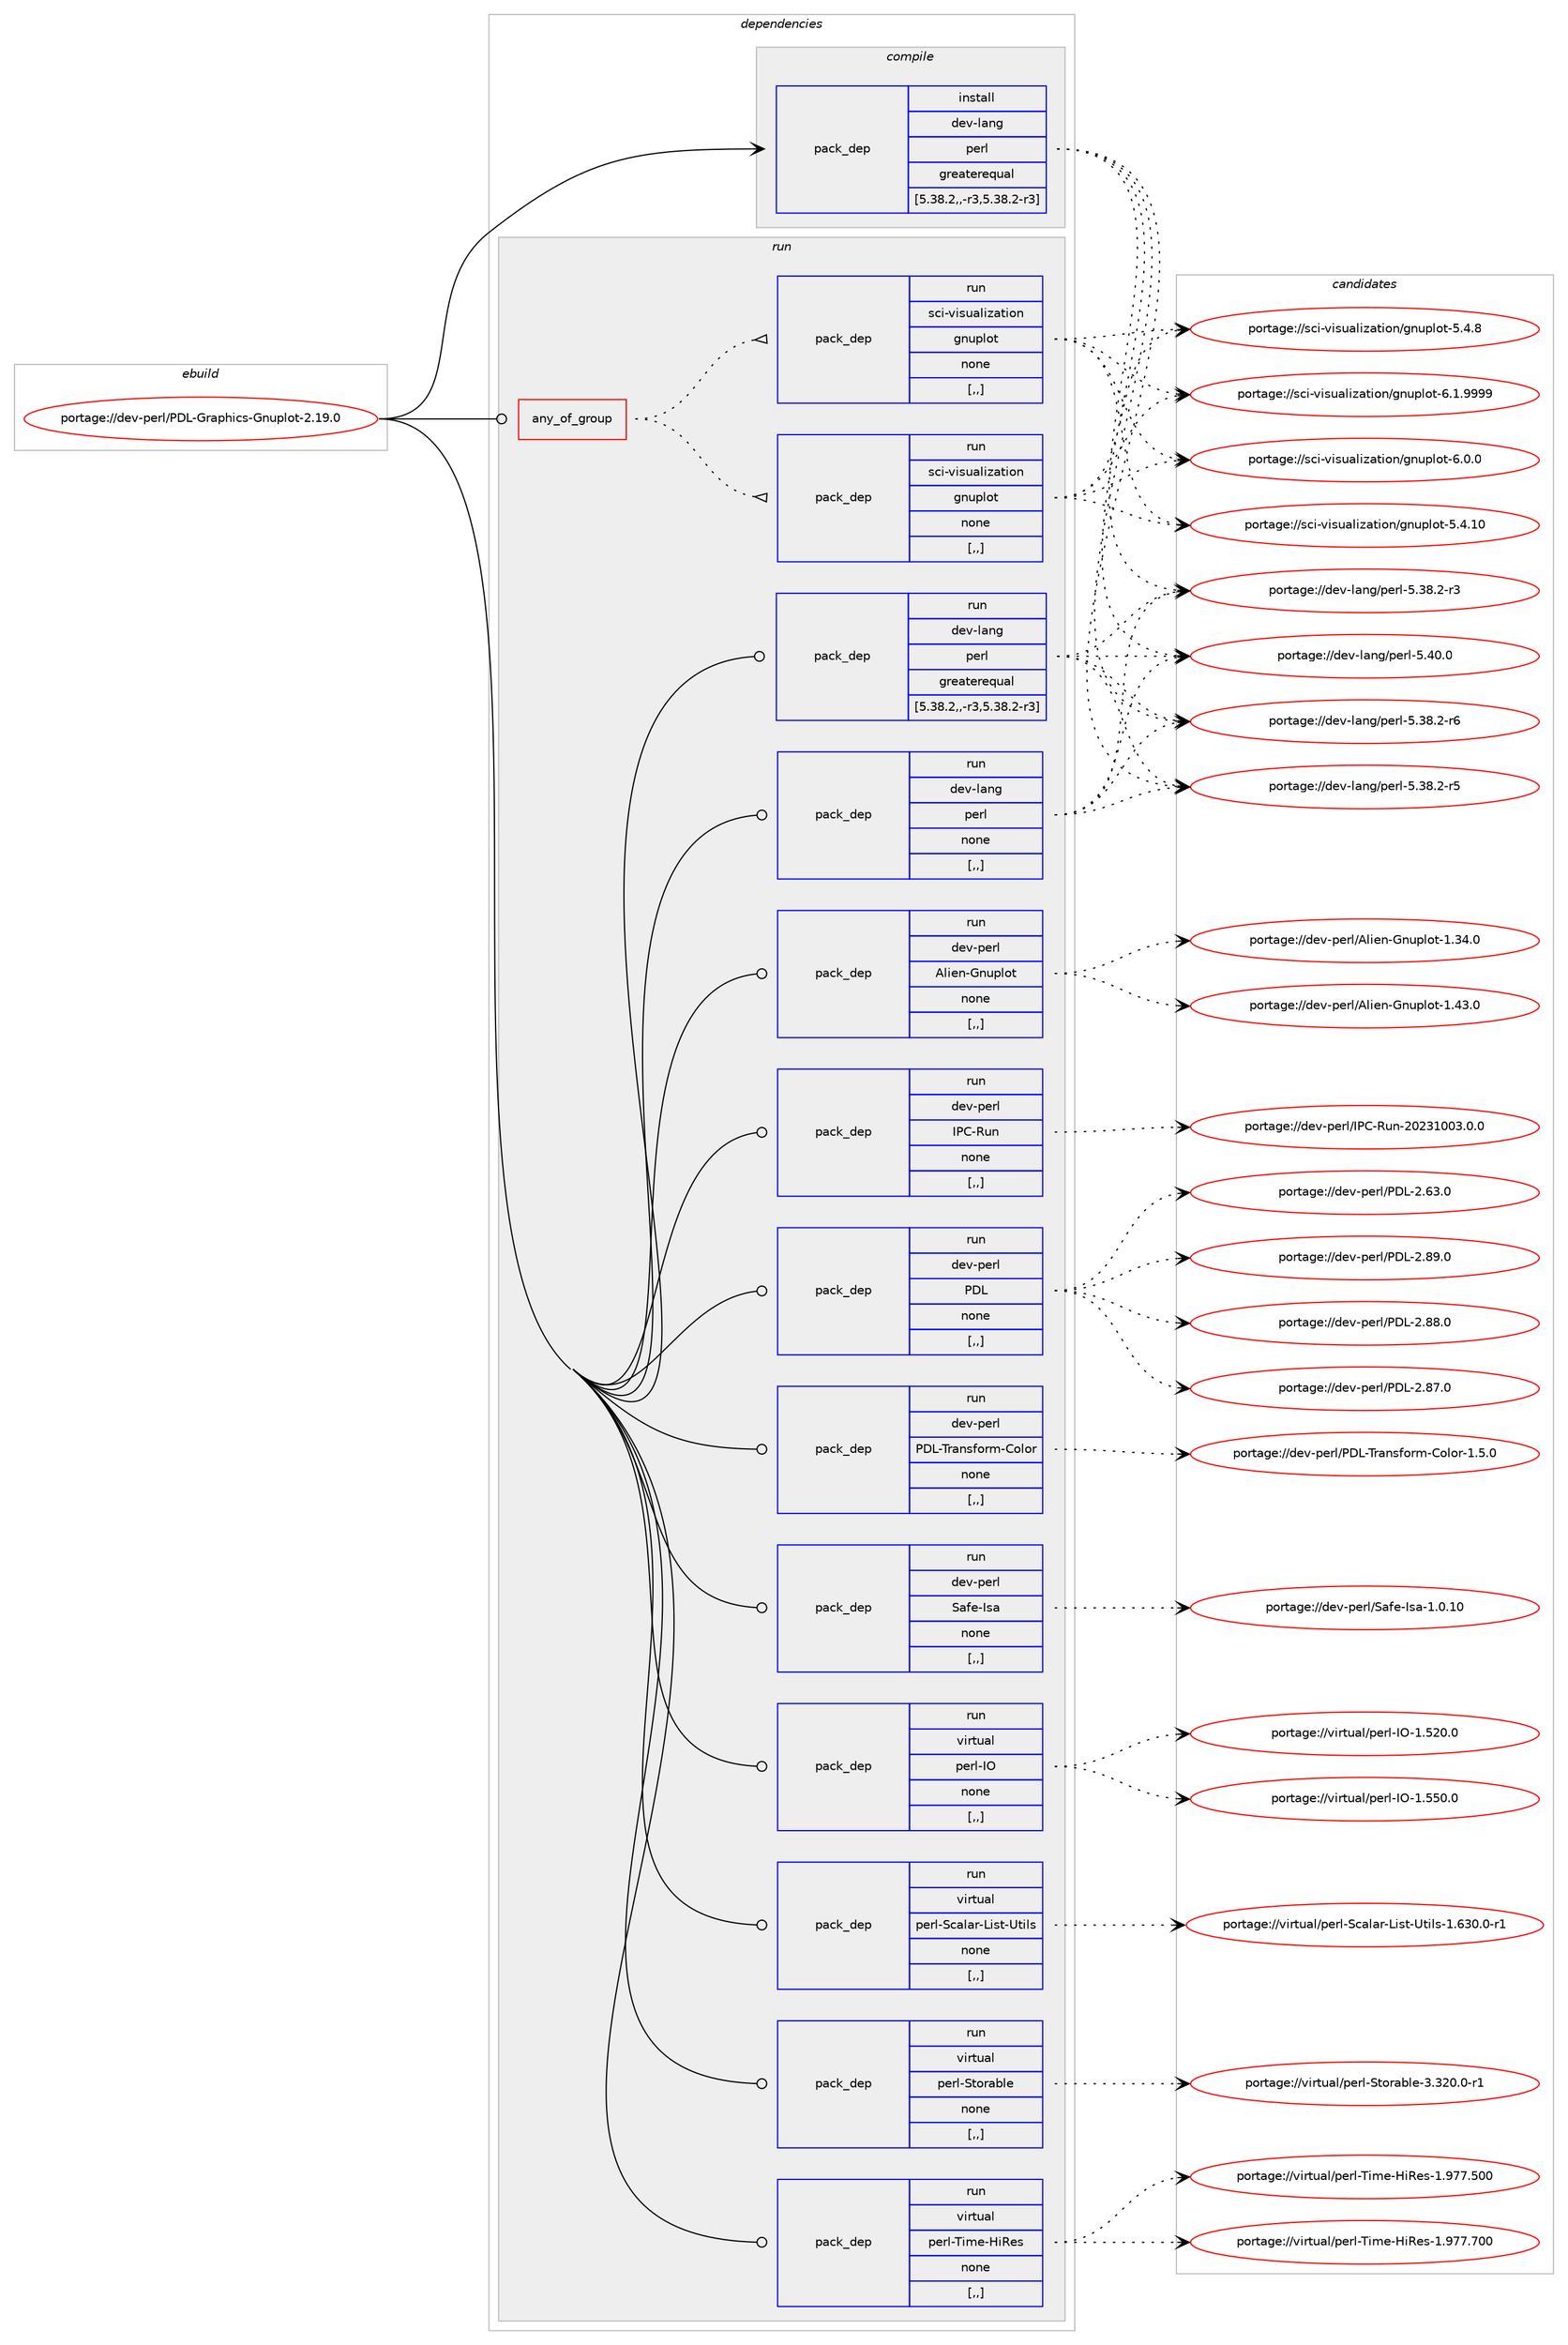 digraph prolog {

# *************
# Graph options
# *************

newrank=true;
concentrate=true;
compound=true;
graph [rankdir=LR,fontname=Helvetica,fontsize=10,ranksep=1.5];#, ranksep=2.5, nodesep=0.2];
edge  [arrowhead=vee];
node  [fontname=Helvetica,fontsize=10];

# **********
# The ebuild
# **********

subgraph cluster_leftcol {
color=gray;
label=<<i>ebuild</i>>;
id [label="portage://dev-perl/PDL-Graphics-Gnuplot-2.19.0", color=red, width=4, href="../dev-perl/PDL-Graphics-Gnuplot-2.19.0.svg"];
}

# ****************
# The dependencies
# ****************

subgraph cluster_midcol {
color=gray;
label=<<i>dependencies</i>>;
subgraph cluster_compile {
fillcolor="#eeeeee";
style=filled;
label=<<i>compile</i>>;
subgraph pack104115 {
dependency135390 [label=<<TABLE BORDER="0" CELLBORDER="1" CELLSPACING="0" CELLPADDING="4" WIDTH="220"><TR><TD ROWSPAN="6" CELLPADDING="30">pack_dep</TD></TR><TR><TD WIDTH="110">install</TD></TR><TR><TD>dev-lang</TD></TR><TR><TD>perl</TD></TR><TR><TD>greaterequal</TD></TR><TR><TD>[5.38.2,,-r3,5.38.2-r3]</TD></TR></TABLE>>, shape=none, color=blue];
}
id:e -> dependency135390:w [weight=20,style="solid",arrowhead="vee"];
}
subgraph cluster_compileandrun {
fillcolor="#eeeeee";
style=filled;
label=<<i>compile and run</i>>;
}
subgraph cluster_run {
fillcolor="#eeeeee";
style=filled;
label=<<i>run</i>>;
subgraph any1083 {
dependency135391 [label=<<TABLE BORDER="0" CELLBORDER="1" CELLSPACING="0" CELLPADDING="4"><TR><TD CELLPADDING="10">any_of_group</TD></TR></TABLE>>, shape=none, color=red];subgraph pack104116 {
dependency135392 [label=<<TABLE BORDER="0" CELLBORDER="1" CELLSPACING="0" CELLPADDING="4" WIDTH="220"><TR><TD ROWSPAN="6" CELLPADDING="30">pack_dep</TD></TR><TR><TD WIDTH="110">run</TD></TR><TR><TD>sci-visualization</TD></TR><TR><TD>gnuplot</TD></TR><TR><TD>none</TD></TR><TR><TD>[,,]</TD></TR></TABLE>>, shape=none, color=blue];
}
dependency135391:e -> dependency135392:w [weight=20,style="dotted",arrowhead="oinv"];
subgraph pack104117 {
dependency135393 [label=<<TABLE BORDER="0" CELLBORDER="1" CELLSPACING="0" CELLPADDING="4" WIDTH="220"><TR><TD ROWSPAN="6" CELLPADDING="30">pack_dep</TD></TR><TR><TD WIDTH="110">run</TD></TR><TR><TD>sci-visualization</TD></TR><TR><TD>gnuplot</TD></TR><TR><TD>none</TD></TR><TR><TD>[,,]</TD></TR></TABLE>>, shape=none, color=blue];
}
dependency135391:e -> dependency135393:w [weight=20,style="dotted",arrowhead="oinv"];
}
id:e -> dependency135391:w [weight=20,style="solid",arrowhead="odot"];
subgraph pack104118 {
dependency135394 [label=<<TABLE BORDER="0" CELLBORDER="1" CELLSPACING="0" CELLPADDING="4" WIDTH="220"><TR><TD ROWSPAN="6" CELLPADDING="30">pack_dep</TD></TR><TR><TD WIDTH="110">run</TD></TR><TR><TD>dev-lang</TD></TR><TR><TD>perl</TD></TR><TR><TD>greaterequal</TD></TR><TR><TD>[5.38.2,,-r3,5.38.2-r3]</TD></TR></TABLE>>, shape=none, color=blue];
}
id:e -> dependency135394:w [weight=20,style="solid",arrowhead="odot"];
subgraph pack104119 {
dependency135395 [label=<<TABLE BORDER="0" CELLBORDER="1" CELLSPACING="0" CELLPADDING="4" WIDTH="220"><TR><TD ROWSPAN="6" CELLPADDING="30">pack_dep</TD></TR><TR><TD WIDTH="110">run</TD></TR><TR><TD>dev-lang</TD></TR><TR><TD>perl</TD></TR><TR><TD>none</TD></TR><TR><TD>[,,]</TD></TR></TABLE>>, shape=none, color=blue];
}
id:e -> dependency135395:w [weight=20,style="solid",arrowhead="odot"];
subgraph pack104120 {
dependency135396 [label=<<TABLE BORDER="0" CELLBORDER="1" CELLSPACING="0" CELLPADDING="4" WIDTH="220"><TR><TD ROWSPAN="6" CELLPADDING="30">pack_dep</TD></TR><TR><TD WIDTH="110">run</TD></TR><TR><TD>dev-perl</TD></TR><TR><TD>Alien-Gnuplot</TD></TR><TR><TD>none</TD></TR><TR><TD>[,,]</TD></TR></TABLE>>, shape=none, color=blue];
}
id:e -> dependency135396:w [weight=20,style="solid",arrowhead="odot"];
subgraph pack104121 {
dependency135397 [label=<<TABLE BORDER="0" CELLBORDER="1" CELLSPACING="0" CELLPADDING="4" WIDTH="220"><TR><TD ROWSPAN="6" CELLPADDING="30">pack_dep</TD></TR><TR><TD WIDTH="110">run</TD></TR><TR><TD>dev-perl</TD></TR><TR><TD>IPC-Run</TD></TR><TR><TD>none</TD></TR><TR><TD>[,,]</TD></TR></TABLE>>, shape=none, color=blue];
}
id:e -> dependency135397:w [weight=20,style="solid",arrowhead="odot"];
subgraph pack104122 {
dependency135398 [label=<<TABLE BORDER="0" CELLBORDER="1" CELLSPACING="0" CELLPADDING="4" WIDTH="220"><TR><TD ROWSPAN="6" CELLPADDING="30">pack_dep</TD></TR><TR><TD WIDTH="110">run</TD></TR><TR><TD>dev-perl</TD></TR><TR><TD>PDL</TD></TR><TR><TD>none</TD></TR><TR><TD>[,,]</TD></TR></TABLE>>, shape=none, color=blue];
}
id:e -> dependency135398:w [weight=20,style="solid",arrowhead="odot"];
subgraph pack104123 {
dependency135399 [label=<<TABLE BORDER="0" CELLBORDER="1" CELLSPACING="0" CELLPADDING="4" WIDTH="220"><TR><TD ROWSPAN="6" CELLPADDING="30">pack_dep</TD></TR><TR><TD WIDTH="110">run</TD></TR><TR><TD>dev-perl</TD></TR><TR><TD>PDL-Transform-Color</TD></TR><TR><TD>none</TD></TR><TR><TD>[,,]</TD></TR></TABLE>>, shape=none, color=blue];
}
id:e -> dependency135399:w [weight=20,style="solid",arrowhead="odot"];
subgraph pack104124 {
dependency135400 [label=<<TABLE BORDER="0" CELLBORDER="1" CELLSPACING="0" CELLPADDING="4" WIDTH="220"><TR><TD ROWSPAN="6" CELLPADDING="30">pack_dep</TD></TR><TR><TD WIDTH="110">run</TD></TR><TR><TD>dev-perl</TD></TR><TR><TD>Safe-Isa</TD></TR><TR><TD>none</TD></TR><TR><TD>[,,]</TD></TR></TABLE>>, shape=none, color=blue];
}
id:e -> dependency135400:w [weight=20,style="solid",arrowhead="odot"];
subgraph pack104125 {
dependency135401 [label=<<TABLE BORDER="0" CELLBORDER="1" CELLSPACING="0" CELLPADDING="4" WIDTH="220"><TR><TD ROWSPAN="6" CELLPADDING="30">pack_dep</TD></TR><TR><TD WIDTH="110">run</TD></TR><TR><TD>virtual</TD></TR><TR><TD>perl-IO</TD></TR><TR><TD>none</TD></TR><TR><TD>[,,]</TD></TR></TABLE>>, shape=none, color=blue];
}
id:e -> dependency135401:w [weight=20,style="solid",arrowhead="odot"];
subgraph pack104126 {
dependency135402 [label=<<TABLE BORDER="0" CELLBORDER="1" CELLSPACING="0" CELLPADDING="4" WIDTH="220"><TR><TD ROWSPAN="6" CELLPADDING="30">pack_dep</TD></TR><TR><TD WIDTH="110">run</TD></TR><TR><TD>virtual</TD></TR><TR><TD>perl-Scalar-List-Utils</TD></TR><TR><TD>none</TD></TR><TR><TD>[,,]</TD></TR></TABLE>>, shape=none, color=blue];
}
id:e -> dependency135402:w [weight=20,style="solid",arrowhead="odot"];
subgraph pack104127 {
dependency135403 [label=<<TABLE BORDER="0" CELLBORDER="1" CELLSPACING="0" CELLPADDING="4" WIDTH="220"><TR><TD ROWSPAN="6" CELLPADDING="30">pack_dep</TD></TR><TR><TD WIDTH="110">run</TD></TR><TR><TD>virtual</TD></TR><TR><TD>perl-Storable</TD></TR><TR><TD>none</TD></TR><TR><TD>[,,]</TD></TR></TABLE>>, shape=none, color=blue];
}
id:e -> dependency135403:w [weight=20,style="solid",arrowhead="odot"];
subgraph pack104128 {
dependency135404 [label=<<TABLE BORDER="0" CELLBORDER="1" CELLSPACING="0" CELLPADDING="4" WIDTH="220"><TR><TD ROWSPAN="6" CELLPADDING="30">pack_dep</TD></TR><TR><TD WIDTH="110">run</TD></TR><TR><TD>virtual</TD></TR><TR><TD>perl-Time-HiRes</TD></TR><TR><TD>none</TD></TR><TR><TD>[,,]</TD></TR></TABLE>>, shape=none, color=blue];
}
id:e -> dependency135404:w [weight=20,style="solid",arrowhead="odot"];
}
}

# **************
# The candidates
# **************

subgraph cluster_choices {
rank=same;
color=gray;
label=<<i>candidates</i>>;

subgraph choice104115 {
color=black;
nodesep=1;
choice10010111845108971101034711210111410845534652484648 [label="portage://dev-lang/perl-5.40.0", color=red, width=4,href="../dev-lang/perl-5.40.0.svg"];
choice100101118451089711010347112101114108455346515646504511454 [label="portage://dev-lang/perl-5.38.2-r6", color=red, width=4,href="../dev-lang/perl-5.38.2-r6.svg"];
choice100101118451089711010347112101114108455346515646504511453 [label="portage://dev-lang/perl-5.38.2-r5", color=red, width=4,href="../dev-lang/perl-5.38.2-r5.svg"];
choice100101118451089711010347112101114108455346515646504511451 [label="portage://dev-lang/perl-5.38.2-r3", color=red, width=4,href="../dev-lang/perl-5.38.2-r3.svg"];
dependency135390:e -> choice10010111845108971101034711210111410845534652484648:w [style=dotted,weight="100"];
dependency135390:e -> choice100101118451089711010347112101114108455346515646504511454:w [style=dotted,weight="100"];
dependency135390:e -> choice100101118451089711010347112101114108455346515646504511453:w [style=dotted,weight="100"];
dependency135390:e -> choice100101118451089711010347112101114108455346515646504511451:w [style=dotted,weight="100"];
}
subgraph choice104116 {
color=black;
nodesep=1;
choice1159910545118105115117971081051229711610511111047103110117112108111116455446494657575757 [label="portage://sci-visualization/gnuplot-6.1.9999", color=red, width=4,href="../sci-visualization/gnuplot-6.1.9999.svg"];
choice1159910545118105115117971081051229711610511111047103110117112108111116455446484648 [label="portage://sci-visualization/gnuplot-6.0.0", color=red, width=4,href="../sci-visualization/gnuplot-6.0.0.svg"];
choice115991054511810511511797108105122971161051111104710311011711210811111645534652464948 [label="portage://sci-visualization/gnuplot-5.4.10", color=red, width=4,href="../sci-visualization/gnuplot-5.4.10.svg"];
choice1159910545118105115117971081051229711610511111047103110117112108111116455346524656 [label="portage://sci-visualization/gnuplot-5.4.8", color=red, width=4,href="../sci-visualization/gnuplot-5.4.8.svg"];
dependency135392:e -> choice1159910545118105115117971081051229711610511111047103110117112108111116455446494657575757:w [style=dotted,weight="100"];
dependency135392:e -> choice1159910545118105115117971081051229711610511111047103110117112108111116455446484648:w [style=dotted,weight="100"];
dependency135392:e -> choice115991054511810511511797108105122971161051111104710311011711210811111645534652464948:w [style=dotted,weight="100"];
dependency135392:e -> choice1159910545118105115117971081051229711610511111047103110117112108111116455346524656:w [style=dotted,weight="100"];
}
subgraph choice104117 {
color=black;
nodesep=1;
choice1159910545118105115117971081051229711610511111047103110117112108111116455446494657575757 [label="portage://sci-visualization/gnuplot-6.1.9999", color=red, width=4,href="../sci-visualization/gnuplot-6.1.9999.svg"];
choice1159910545118105115117971081051229711610511111047103110117112108111116455446484648 [label="portage://sci-visualization/gnuplot-6.0.0", color=red, width=4,href="../sci-visualization/gnuplot-6.0.0.svg"];
choice115991054511810511511797108105122971161051111104710311011711210811111645534652464948 [label="portage://sci-visualization/gnuplot-5.4.10", color=red, width=4,href="../sci-visualization/gnuplot-5.4.10.svg"];
choice1159910545118105115117971081051229711610511111047103110117112108111116455346524656 [label="portage://sci-visualization/gnuplot-5.4.8", color=red, width=4,href="../sci-visualization/gnuplot-5.4.8.svg"];
dependency135393:e -> choice1159910545118105115117971081051229711610511111047103110117112108111116455446494657575757:w [style=dotted,weight="100"];
dependency135393:e -> choice1159910545118105115117971081051229711610511111047103110117112108111116455446484648:w [style=dotted,weight="100"];
dependency135393:e -> choice115991054511810511511797108105122971161051111104710311011711210811111645534652464948:w [style=dotted,weight="100"];
dependency135393:e -> choice1159910545118105115117971081051229711610511111047103110117112108111116455346524656:w [style=dotted,weight="100"];
}
subgraph choice104118 {
color=black;
nodesep=1;
choice10010111845108971101034711210111410845534652484648 [label="portage://dev-lang/perl-5.40.0", color=red, width=4,href="../dev-lang/perl-5.40.0.svg"];
choice100101118451089711010347112101114108455346515646504511454 [label="portage://dev-lang/perl-5.38.2-r6", color=red, width=4,href="../dev-lang/perl-5.38.2-r6.svg"];
choice100101118451089711010347112101114108455346515646504511453 [label="portage://dev-lang/perl-5.38.2-r5", color=red, width=4,href="../dev-lang/perl-5.38.2-r5.svg"];
choice100101118451089711010347112101114108455346515646504511451 [label="portage://dev-lang/perl-5.38.2-r3", color=red, width=4,href="../dev-lang/perl-5.38.2-r3.svg"];
dependency135394:e -> choice10010111845108971101034711210111410845534652484648:w [style=dotted,weight="100"];
dependency135394:e -> choice100101118451089711010347112101114108455346515646504511454:w [style=dotted,weight="100"];
dependency135394:e -> choice100101118451089711010347112101114108455346515646504511453:w [style=dotted,weight="100"];
dependency135394:e -> choice100101118451089711010347112101114108455346515646504511451:w [style=dotted,weight="100"];
}
subgraph choice104119 {
color=black;
nodesep=1;
choice10010111845108971101034711210111410845534652484648 [label="portage://dev-lang/perl-5.40.0", color=red, width=4,href="../dev-lang/perl-5.40.0.svg"];
choice100101118451089711010347112101114108455346515646504511454 [label="portage://dev-lang/perl-5.38.2-r6", color=red, width=4,href="../dev-lang/perl-5.38.2-r6.svg"];
choice100101118451089711010347112101114108455346515646504511453 [label="portage://dev-lang/perl-5.38.2-r5", color=red, width=4,href="../dev-lang/perl-5.38.2-r5.svg"];
choice100101118451089711010347112101114108455346515646504511451 [label="portage://dev-lang/perl-5.38.2-r3", color=red, width=4,href="../dev-lang/perl-5.38.2-r3.svg"];
dependency135395:e -> choice10010111845108971101034711210111410845534652484648:w [style=dotted,weight="100"];
dependency135395:e -> choice100101118451089711010347112101114108455346515646504511454:w [style=dotted,weight="100"];
dependency135395:e -> choice100101118451089711010347112101114108455346515646504511453:w [style=dotted,weight="100"];
dependency135395:e -> choice100101118451089711010347112101114108455346515646504511451:w [style=dotted,weight="100"];
}
subgraph choice104120 {
color=black;
nodesep=1;
choice100101118451121011141084765108105101110457111011711210811111645494652514648 [label="portage://dev-perl/Alien-Gnuplot-1.43.0", color=red, width=4,href="../dev-perl/Alien-Gnuplot-1.43.0.svg"];
choice100101118451121011141084765108105101110457111011711210811111645494651524648 [label="portage://dev-perl/Alien-Gnuplot-1.34.0", color=red, width=4,href="../dev-perl/Alien-Gnuplot-1.34.0.svg"];
dependency135396:e -> choice100101118451121011141084765108105101110457111011711210811111645494652514648:w [style=dotted,weight="100"];
dependency135396:e -> choice100101118451121011141084765108105101110457111011711210811111645494651524648:w [style=dotted,weight="100"];
}
subgraph choice104121 {
color=black;
nodesep=1;
choice1001011184511210111410847738067458211711045504850514948485146484648 [label="portage://dev-perl/IPC-Run-20231003.0.0", color=red, width=4,href="../dev-perl/IPC-Run-20231003.0.0.svg"];
dependency135397:e -> choice1001011184511210111410847738067458211711045504850514948485146484648:w [style=dotted,weight="100"];
}
subgraph choice104122 {
color=black;
nodesep=1;
choice100101118451121011141084780687645504656574648 [label="portage://dev-perl/PDL-2.89.0", color=red, width=4,href="../dev-perl/PDL-2.89.0.svg"];
choice100101118451121011141084780687645504656564648 [label="portage://dev-perl/PDL-2.88.0", color=red, width=4,href="../dev-perl/PDL-2.88.0.svg"];
choice100101118451121011141084780687645504656554648 [label="portage://dev-perl/PDL-2.87.0", color=red, width=4,href="../dev-perl/PDL-2.87.0.svg"];
choice100101118451121011141084780687645504654514648 [label="portage://dev-perl/PDL-2.63.0", color=red, width=4,href="../dev-perl/PDL-2.63.0.svg"];
dependency135398:e -> choice100101118451121011141084780687645504656574648:w [style=dotted,weight="100"];
dependency135398:e -> choice100101118451121011141084780687645504656564648:w [style=dotted,weight="100"];
dependency135398:e -> choice100101118451121011141084780687645504656554648:w [style=dotted,weight="100"];
dependency135398:e -> choice100101118451121011141084780687645504654514648:w [style=dotted,weight="100"];
}
subgraph choice104123 {
color=black;
nodesep=1;
choice10010111845112101114108478068764584114971101151021111141094567111108111114454946534648 [label="portage://dev-perl/PDL-Transform-Color-1.5.0", color=red, width=4,href="../dev-perl/PDL-Transform-Color-1.5.0.svg"];
dependency135399:e -> choice10010111845112101114108478068764584114971101151021111141094567111108111114454946534648:w [style=dotted,weight="100"];
}
subgraph choice104124 {
color=black;
nodesep=1;
choice1001011184511210111410847839710210145731159745494648464948 [label="portage://dev-perl/Safe-Isa-1.0.10", color=red, width=4,href="../dev-perl/Safe-Isa-1.0.10.svg"];
dependency135400:e -> choice1001011184511210111410847839710210145731159745494648464948:w [style=dotted,weight="100"];
}
subgraph choice104125 {
color=black;
nodesep=1;
choice11810511411611797108471121011141084573794549465353484648 [label="portage://virtual/perl-IO-1.550.0", color=red, width=4,href="../virtual/perl-IO-1.550.0.svg"];
choice11810511411611797108471121011141084573794549465350484648 [label="portage://virtual/perl-IO-1.520.0", color=red, width=4,href="../virtual/perl-IO-1.520.0.svg"];
dependency135401:e -> choice11810511411611797108471121011141084573794549465353484648:w [style=dotted,weight="100"];
dependency135401:e -> choice11810511411611797108471121011141084573794549465350484648:w [style=dotted,weight="100"];
}
subgraph choice104126 {
color=black;
nodesep=1;
choice118105114116117971084711210111410845839997108971144576105115116458511610510811545494654514846484511449 [label="portage://virtual/perl-Scalar-List-Utils-1.630.0-r1", color=red, width=4,href="../virtual/perl-Scalar-List-Utils-1.630.0-r1.svg"];
dependency135402:e -> choice118105114116117971084711210111410845839997108971144576105115116458511610510811545494654514846484511449:w [style=dotted,weight="100"];
}
subgraph choice104127 {
color=black;
nodesep=1;
choice11810511411611797108471121011141084583116111114979810810145514651504846484511449 [label="portage://virtual/perl-Storable-3.320.0-r1", color=red, width=4,href="../virtual/perl-Storable-3.320.0-r1.svg"];
dependency135403:e -> choice11810511411611797108471121011141084583116111114979810810145514651504846484511449:w [style=dotted,weight="100"];
}
subgraph choice104128 {
color=black;
nodesep=1;
choice1181051141161179710847112101114108458410510910145721058210111545494657555546554848 [label="portage://virtual/perl-Time-HiRes-1.977.700", color=red, width=4,href="../virtual/perl-Time-HiRes-1.977.700.svg"];
choice1181051141161179710847112101114108458410510910145721058210111545494657555546534848 [label="portage://virtual/perl-Time-HiRes-1.977.500", color=red, width=4,href="../virtual/perl-Time-HiRes-1.977.500.svg"];
dependency135404:e -> choice1181051141161179710847112101114108458410510910145721058210111545494657555546554848:w [style=dotted,weight="100"];
dependency135404:e -> choice1181051141161179710847112101114108458410510910145721058210111545494657555546534848:w [style=dotted,weight="100"];
}
}

}
